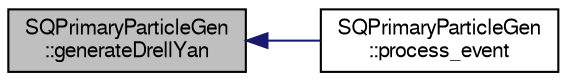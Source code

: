 digraph "SQPrimaryParticleGen::generateDrellYan"
{
  bgcolor="transparent";
  edge [fontname="FreeSans",fontsize="10",labelfontname="FreeSans",labelfontsize="10"];
  node [fontname="FreeSans",fontsize="10",shape=record];
  rankdir="LR";
  Node1 [label="SQPrimaryParticleGen\l::generateDrellYan",height=0.2,width=0.4,color="black", fillcolor="grey75", style="filled" fontcolor="black"];
  Node1 -> Node2 [dir="back",color="midnightblue",fontsize="10",style="solid",fontname="FreeSans"];
  Node2 [label="SQPrimaryParticleGen\l::process_event",height=0.2,width=0.4,color="black",URL="$d4/d06/classSQPrimaryParticleGen.html#a405112dedb0671ec479a1286faca433b"];
}
